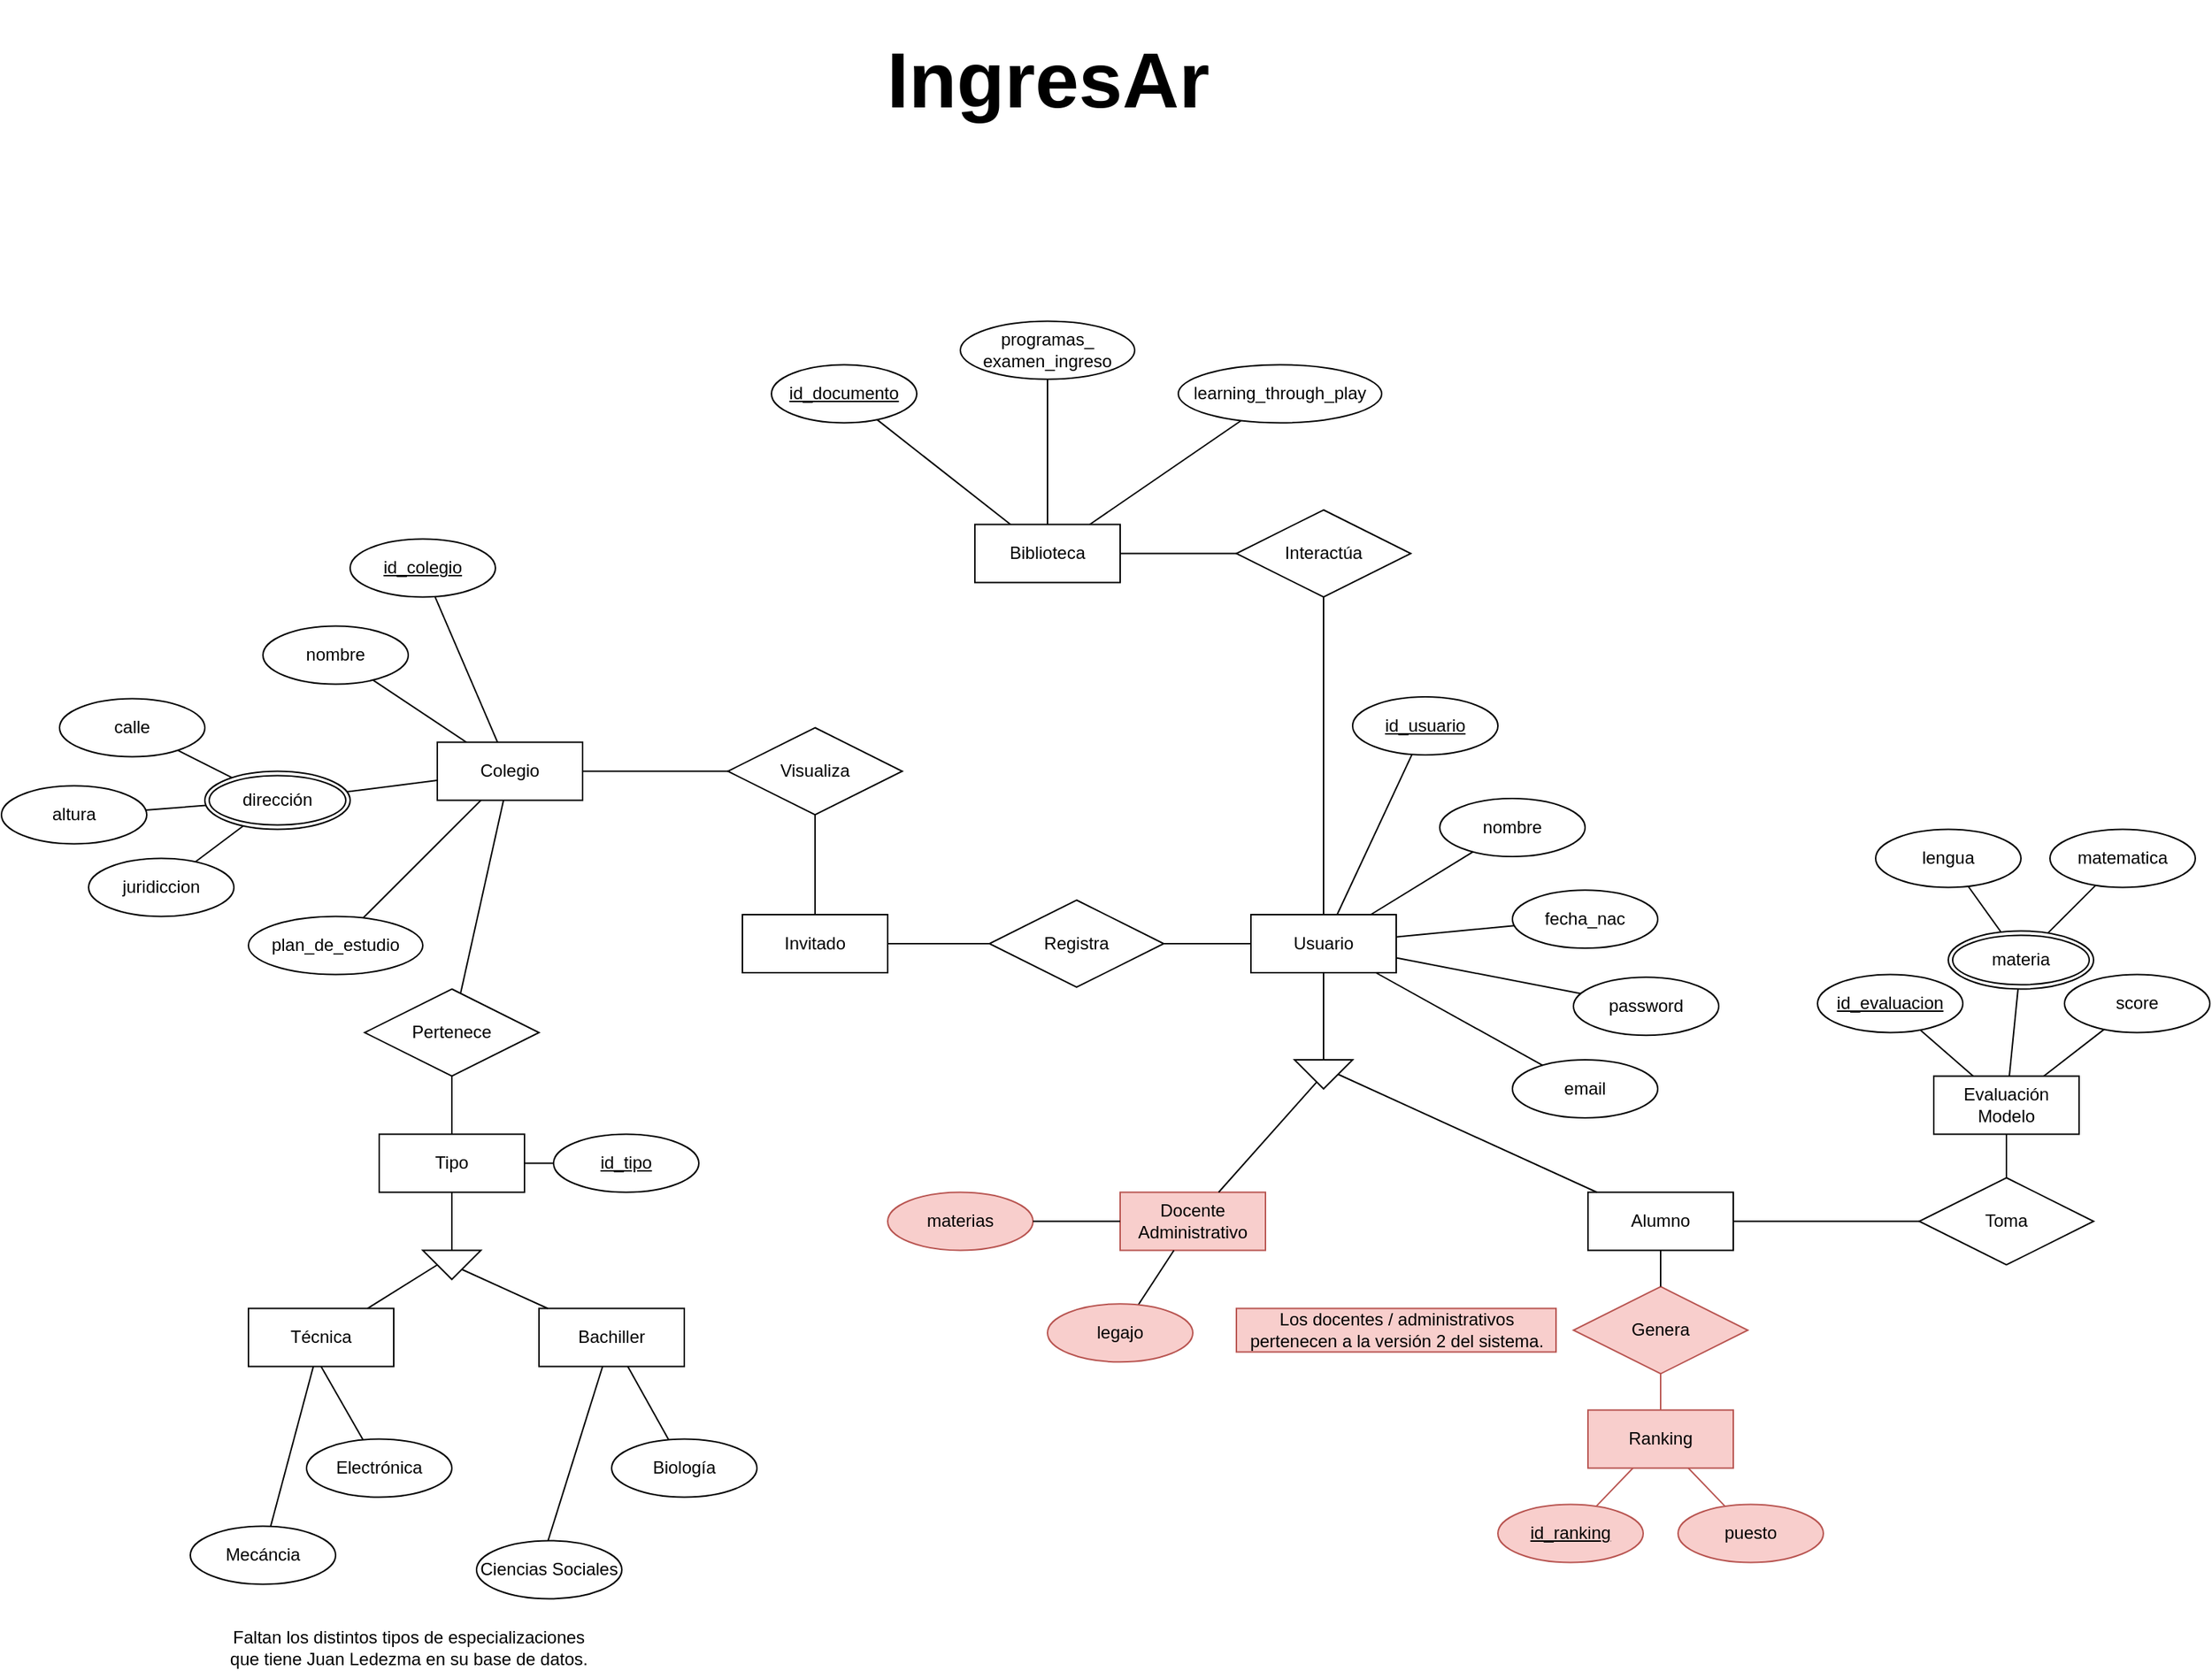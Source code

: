 <mxfile version="13.2.4" type="device" pages="3"><diagram id="C5RBs43oDa-KdzZeNtuy" name="MER"><mxGraphModel dx="3480" dy="2849" grid="1" gridSize="10" guides="1" tooltips="1" connect="1" arrows="1" fold="1" page="1" pageScale="1" pageWidth="827" pageHeight="1169" math="0" shadow="0"><root><mxCell id="WIyWlLk6GJQsqaUBKTNV-0"/><mxCell id="WIyWlLk6GJQsqaUBKTNV-1" parent="WIyWlLk6GJQsqaUBKTNV-0"/><mxCell id="CtugPG0uTECS5G1yRGEh-0" value="&lt;font style=&quot;font-size: 54px&quot;&gt;IngresAr&lt;/font&gt;" style="text;strokeColor=none;fillColor=none;html=1;fontSize=24;fontStyle=1;verticalAlign=middle;align=center;" vertex="1" parent="WIyWlLk6GJQsqaUBKTNV-1"><mxGeometry x="225" y="-360" width="330" height="110" as="geometry"/></mxCell><mxCell id="CtugPG0uTECS5G1yRGEh-1" value="Colegio" style="whiteSpace=wrap;html=1;align=center;" vertex="1" parent="WIyWlLk6GJQsqaUBKTNV-1"><mxGeometry x="-30" y="151.25" width="100" height="40" as="geometry"/></mxCell><mxCell id="CtugPG0uTECS5G1yRGEh-2" value="Usuario" style="whiteSpace=wrap;html=1;align=center;" vertex="1" parent="WIyWlLk6GJQsqaUBKTNV-1"><mxGeometry x="530" y="270" width="100" height="40" as="geometry"/></mxCell><mxCell id="CtugPG0uTECS5G1yRGEh-5" value="nombre" style="ellipse;whiteSpace=wrap;html=1;align=center;" vertex="1" parent="WIyWlLk6GJQsqaUBKTNV-1"><mxGeometry x="660" y="190" width="100" height="40" as="geometry"/></mxCell><mxCell id="CtugPG0uTECS5G1yRGEh-9" value="Docente Administrativo" style="whiteSpace=wrap;html=1;align=center;fillColor=#f8cecc;strokeColor=#b85450;" vertex="1" parent="WIyWlLk6GJQsqaUBKTNV-1"><mxGeometry x="440" y="461.25" width="100" height="40" as="geometry"/></mxCell><mxCell id="CtugPG0uTECS5G1yRGEh-10" value="" style="triangle;whiteSpace=wrap;html=1;rotation=90;" vertex="1" parent="WIyWlLk6GJQsqaUBKTNV-1"><mxGeometry x="570" y="360" width="20" height="40" as="geometry"/></mxCell><mxCell id="CtugPG0uTECS5G1yRGEh-11" value="id_usuario" style="ellipse;whiteSpace=wrap;html=1;align=center;fontStyle=4;" vertex="1" parent="WIyWlLk6GJQsqaUBKTNV-1"><mxGeometry x="600" y="120" width="100" height="40" as="geometry"/></mxCell><mxCell id="CtugPG0uTECS5G1yRGEh-12" value="id_documento" style="ellipse;whiteSpace=wrap;html=1;align=center;fontStyle=4;" vertex="1" parent="WIyWlLk6GJQsqaUBKTNV-1"><mxGeometry x="200" y="-108.75" width="100" height="40" as="geometry"/></mxCell><mxCell id="CtugPG0uTECS5G1yRGEh-15" value="Biología" style="ellipse;whiteSpace=wrap;html=1;align=center;" vertex="1" parent="WIyWlLk6GJQsqaUBKTNV-1"><mxGeometry x="90" y="631.25" width="100" height="40" as="geometry"/></mxCell><mxCell id="CtugPG0uTECS5G1yRGEh-16" value="Electrónica" style="ellipse;whiteSpace=wrap;html=1;align=center;" vertex="1" parent="WIyWlLk6GJQsqaUBKTNV-1"><mxGeometry x="-120" y="631.25" width="100" height="40" as="geometry"/></mxCell><mxCell id="CtugPG0uTECS5G1yRGEh-17" value="Técnica" style="whiteSpace=wrap;html=1;align=center;" vertex="1" parent="WIyWlLk6GJQsqaUBKTNV-1"><mxGeometry x="-160" y="541.25" width="100" height="40" as="geometry"/></mxCell><mxCell id="CtugPG0uTECS5G1yRGEh-18" value="Tipo" style="whiteSpace=wrap;html=1;align=center;" vertex="1" parent="WIyWlLk6GJQsqaUBKTNV-1"><mxGeometry x="-70" y="421.25" width="100" height="40" as="geometry"/></mxCell><mxCell id="CtugPG0uTECS5G1yRGEh-19" value="Bachiller" style="whiteSpace=wrap;html=1;align=center;" vertex="1" parent="WIyWlLk6GJQsqaUBKTNV-1"><mxGeometry x="40" y="541.25" width="100" height="40" as="geometry"/></mxCell><mxCell id="CtugPG0uTECS5G1yRGEh-20" value="" style="triangle;whiteSpace=wrap;html=1;rotation=90;" vertex="1" parent="WIyWlLk6GJQsqaUBKTNV-1"><mxGeometry x="-30" y="491.25" width="20" height="40" as="geometry"/></mxCell><mxCell id="CtugPG0uTECS5G1yRGEh-21" value="" style="endArrow=none;html=1;rounded=0;entryX=0.5;entryY=1;entryDx=0;entryDy=0;" edge="1" parent="WIyWlLk6GJQsqaUBKTNV-1" source="CtugPG0uTECS5G1yRGEh-17" target="CtugPG0uTECS5G1yRGEh-20"><mxGeometry relative="1" as="geometry"><mxPoint x="-40" y="511.25" as="sourcePoint"/><mxPoint x="-23" y="514.25" as="targetPoint"/></mxGeometry></mxCell><mxCell id="CtugPG0uTECS5G1yRGEh-22" value="" style="endArrow=none;html=1;rounded=0;" edge="1" parent="WIyWlLk6GJQsqaUBKTNV-1" source="CtugPG0uTECS5G1yRGEh-19" target="CtugPG0uTECS5G1yRGEh-20"><mxGeometry relative="1" as="geometry"><mxPoint x="-62.979" y="551.25" as="sourcePoint"/><mxPoint x="-13" y="524.25" as="targetPoint"/></mxGeometry></mxCell><mxCell id="CtugPG0uTECS5G1yRGEh-23" value="" style="endArrow=none;html=1;rounded=0;" edge="1" parent="WIyWlLk6GJQsqaUBKTNV-1" source="CtugPG0uTECS5G1yRGEh-18" target="CtugPG0uTECS5G1yRGEh-20"><mxGeometry relative="1" as="geometry"><mxPoint x="-40" y="511.25" as="sourcePoint"/><mxPoint x="120" y="511.25" as="targetPoint"/></mxGeometry></mxCell><mxCell id="CtugPG0uTECS5G1yRGEh-25" value="" style="endArrow=none;html=1;rounded=0;" edge="1" parent="WIyWlLk6GJQsqaUBKTNV-1" source="CtugPG0uTECS5G1yRGEh-2" target="CtugPG0uTECS5G1yRGEh-10"><mxGeometry relative="1" as="geometry"><mxPoint x="270" y="380" as="sourcePoint"/><mxPoint x="430" y="380" as="targetPoint"/></mxGeometry></mxCell><mxCell id="CtugPG0uTECS5G1yRGEh-27" value="" style="endArrow=none;html=1;rounded=0;" edge="1" parent="WIyWlLk6GJQsqaUBKTNV-1" source="CtugPG0uTECS5G1yRGEh-9" target="CtugPG0uTECS5G1yRGEh-10"><mxGeometry relative="1" as="geometry"><mxPoint x="550.167" y="410" as="sourcePoint"/><mxPoint x="590" y="380" as="targetPoint"/></mxGeometry></mxCell><mxCell id="CtugPG0uTECS5G1yRGEh-29" value="Mecáncia" style="ellipse;whiteSpace=wrap;html=1;align=center;" vertex="1" parent="WIyWlLk6GJQsqaUBKTNV-1"><mxGeometry x="-200" y="691.25" width="100" height="40" as="geometry"/></mxCell><mxCell id="CtugPG0uTECS5G1yRGEh-32" value="Ciencias Sociales" style="ellipse;whiteSpace=wrap;html=1;align=center;" vertex="1" parent="WIyWlLk6GJQsqaUBKTNV-1"><mxGeometry x="-3" y="701.25" width="100" height="40" as="geometry"/></mxCell><mxCell id="CtugPG0uTECS5G1yRGEh-33" value="" style="endArrow=none;html=1;rounded=0;entryX=0.5;entryY=1;entryDx=0;entryDy=0;" edge="1" parent="WIyWlLk6GJQsqaUBKTNV-1" source="CtugPG0uTECS5G1yRGEh-16" target="CtugPG0uTECS5G1yRGEh-17"><mxGeometry relative="1" as="geometry"><mxPoint x="50" y="511.25" as="sourcePoint"/><mxPoint x="210" y="511.25" as="targetPoint"/></mxGeometry></mxCell><mxCell id="CtugPG0uTECS5G1yRGEh-34" value="" style="endArrow=none;html=1;rounded=0;" edge="1" parent="WIyWlLk6GJQsqaUBKTNV-1" source="CtugPG0uTECS5G1yRGEh-29" target="CtugPG0uTECS5G1yRGEh-17"><mxGeometry relative="1" as="geometry"><mxPoint x="-71.231" y="641.761" as="sourcePoint"/><mxPoint x="-100" y="591.25" as="targetPoint"/></mxGeometry></mxCell><mxCell id="CtugPG0uTECS5G1yRGEh-35" value="" style="endArrow=none;html=1;rounded=0;" edge="1" parent="WIyWlLk6GJQsqaUBKTNV-1" source="CtugPG0uTECS5G1yRGEh-15" target="CtugPG0uTECS5G1yRGEh-19"><mxGeometry relative="1" as="geometry"><mxPoint x="-71.231" y="641.761" as="sourcePoint"/><mxPoint x="-100" y="591.25" as="targetPoint"/></mxGeometry></mxCell><mxCell id="CtugPG0uTECS5G1yRGEh-36" value="" style="endArrow=none;html=1;rounded=0;" edge="1" parent="WIyWlLk6GJQsqaUBKTNV-1" target="CtugPG0uTECS5G1yRGEh-19"><mxGeometry relative="1" as="geometry"><mxPoint x="46.171" y="701.403" as="sourcePoint"/><mxPoint x="104.444" y="591.25" as="targetPoint"/></mxGeometry></mxCell><mxCell id="CtugPG0uTECS5G1yRGEh-38" value="juridiccion" style="ellipse;whiteSpace=wrap;html=1;align=center;" vertex="1" parent="WIyWlLk6GJQsqaUBKTNV-1"><mxGeometry x="-270" y="231.25" width="100" height="40" as="geometry"/></mxCell><mxCell id="CtugPG0uTECS5G1yRGEh-39" value="dirección" style="ellipse;shape=doubleEllipse;margin=3;whiteSpace=wrap;html=1;align=center;" vertex="1" parent="WIyWlLk6GJQsqaUBKTNV-1"><mxGeometry x="-190" y="171.25" width="100" height="40" as="geometry"/></mxCell><mxCell id="CtugPG0uTECS5G1yRGEh-40" value="calle" style="ellipse;whiteSpace=wrap;html=1;align=center;" vertex="1" parent="WIyWlLk6GJQsqaUBKTNV-1"><mxGeometry x="-290" y="121.25" width="100" height="40" as="geometry"/></mxCell><mxCell id="CtugPG0uTECS5G1yRGEh-41" value="altura" style="ellipse;whiteSpace=wrap;html=1;align=center;" vertex="1" parent="WIyWlLk6GJQsqaUBKTNV-1"><mxGeometry x="-330" y="181.25" width="100" height="40" as="geometry"/></mxCell><mxCell id="CtugPG0uTECS5G1yRGEh-42" value="id_tipo" style="ellipse;whiteSpace=wrap;html=1;align=center;fontStyle=4;" vertex="1" parent="WIyWlLk6GJQsqaUBKTNV-1"><mxGeometry x="50" y="421.25" width="100" height="40" as="geometry"/></mxCell><mxCell id="CtugPG0uTECS5G1yRGEh-43" value="" style="endArrow=none;html=1;rounded=0;" edge="1" parent="WIyWlLk6GJQsqaUBKTNV-1" source="CtugPG0uTECS5G1yRGEh-18" target="CtugPG0uTECS5G1yRGEh-42"><mxGeometry relative="1" as="geometry"><mxPoint x="10" y="391.25" as="sourcePoint"/><mxPoint x="170" y="391.25" as="targetPoint"/></mxGeometry></mxCell><mxCell id="CtugPG0uTECS5G1yRGEh-44" value="" style="endArrow=none;html=1;rounded=0;" edge="1" parent="WIyWlLk6GJQsqaUBKTNV-1" source="CtugPG0uTECS5G1yRGEh-11" target="CtugPG0uTECS5G1yRGEh-2"><mxGeometry relative="1" as="geometry"><mxPoint x="310" y="520" as="sourcePoint"/><mxPoint x="470" y="520" as="targetPoint"/></mxGeometry></mxCell><mxCell id="CtugPG0uTECS5G1yRGEh-46" value="materias" style="ellipse;whiteSpace=wrap;html=1;align=center;fillColor=#f8cecc;strokeColor=#b85450;" vertex="1" parent="WIyWlLk6GJQsqaUBKTNV-1"><mxGeometry x="280" y="461.25" width="100" height="40" as="geometry"/></mxCell><mxCell id="CtugPG0uTECS5G1yRGEh-47" value="email" style="ellipse;whiteSpace=wrap;html=1;align=center;" vertex="1" parent="WIyWlLk6GJQsqaUBKTNV-1"><mxGeometry x="710" y="370" width="100" height="40" as="geometry"/></mxCell><mxCell id="CtugPG0uTECS5G1yRGEh-52" value="" style="endArrow=none;html=1;rounded=0;" edge="1" parent="WIyWlLk6GJQsqaUBKTNV-1" source="CtugPG0uTECS5G1yRGEh-9" target="CtugPG0uTECS5G1yRGEh-46"><mxGeometry relative="1" as="geometry"><mxPoint x="411" y="451.25" as="sourcePoint"/><mxPoint x="518.859" y="531.753" as="targetPoint"/></mxGeometry></mxCell><mxCell id="CtugPG0uTECS5G1yRGEh-55" value="" style="endArrow=none;html=1;rounded=0;" edge="1" parent="WIyWlLk6GJQsqaUBKTNV-1" source="CtugPG0uTECS5G1yRGEh-3" target="CtugPG0uTECS5G1yRGEh-18"><mxGeometry relative="1" as="geometry"><mxPoint x="120" y="391.25" as="sourcePoint"/><mxPoint x="280" y="391.25" as="targetPoint"/></mxGeometry></mxCell><mxCell id="CtugPG0uTECS5G1yRGEh-3" value="Pertenece" style="shape=rhombus;perimeter=rhombusPerimeter;whiteSpace=wrap;html=1;align=center;" vertex="1" parent="WIyWlLk6GJQsqaUBKTNV-1"><mxGeometry x="-80" y="321.25" width="120" height="60" as="geometry"/></mxCell><mxCell id="CtugPG0uTECS5G1yRGEh-56" value="" style="endArrow=none;html=1;rounded=0;" edge="1" parent="WIyWlLk6GJQsqaUBKTNV-1" source="CtugPG0uTECS5G1yRGEh-1" target="CtugPG0uTECS5G1yRGEh-3"><mxGeometry relative="1" as="geometry"><mxPoint x="20" y="191.25" as="sourcePoint"/><mxPoint x="20" y="321.25" as="targetPoint"/></mxGeometry></mxCell><mxCell id="CtugPG0uTECS5G1yRGEh-57" value="" style="endArrow=none;html=1;rounded=0;" edge="1" parent="WIyWlLk6GJQsqaUBKTNV-1" source="CtugPG0uTECS5G1yRGEh-38" target="CtugPG0uTECS5G1yRGEh-39"><mxGeometry relative="1" as="geometry"><mxPoint x="-150" y="251.25" as="sourcePoint"/><mxPoint x="10" y="251.25" as="targetPoint"/></mxGeometry></mxCell><mxCell id="CtugPG0uTECS5G1yRGEh-58" value="" style="endArrow=none;html=1;rounded=0;" edge="1" parent="WIyWlLk6GJQsqaUBKTNV-1" source="CtugPG0uTECS5G1yRGEh-41" target="CtugPG0uTECS5G1yRGEh-39"><mxGeometry relative="1" as="geometry"><mxPoint x="-186.379" y="243.622" as="sourcePoint"/><mxPoint x="-153.529" y="218.897" as="targetPoint"/></mxGeometry></mxCell><mxCell id="CtugPG0uTECS5G1yRGEh-59" value="" style="endArrow=none;html=1;rounded=0;" edge="1" parent="WIyWlLk6GJQsqaUBKTNV-1" source="CtugPG0uTECS5G1yRGEh-40" target="CtugPG0uTECS5G1yRGEh-39"><mxGeometry relative="1" as="geometry"><mxPoint x="-220.644" y="208.051" as="sourcePoint"/><mxPoint x="-179.221" y="204.766" as="targetPoint"/></mxGeometry></mxCell><mxCell id="CtugPG0uTECS5G1yRGEh-60" value="" style="endArrow=none;html=1;rounded=0;" edge="1" parent="WIyWlLk6GJQsqaUBKTNV-1" source="CtugPG0uTECS5G1yRGEh-39" target="CtugPG0uTECS5G1yRGEh-1"><mxGeometry relative="1" as="geometry"><mxPoint x="-150" y="251.25" as="sourcePoint"/><mxPoint x="10" y="251.25" as="targetPoint"/></mxGeometry></mxCell><mxCell id="CtugPG0uTECS5G1yRGEh-62" value="" style="endArrow=none;html=1;rounded=0;" edge="1" parent="WIyWlLk6GJQsqaUBKTNV-1" source="CtugPG0uTECS5G1yRGEh-12" target="CtugPG0uTECS5G1yRGEh-74"><mxGeometry relative="1" as="geometry"><mxPoint x="135.725" y="228.4" as="sourcePoint"/><mxPoint x="170" y="251.25" as="targetPoint"/></mxGeometry></mxCell><mxCell id="CtugPG0uTECS5G1yRGEh-65" value="" style="endArrow=none;html=1;rounded=0;" edge="1" parent="WIyWlLk6GJQsqaUBKTNV-1" source="CtugPG0uTECS5G1yRGEh-2" target="CtugPG0uTECS5G1yRGEh-5"><mxGeometry relative="1" as="geometry"><mxPoint x="270" y="360" as="sourcePoint"/><mxPoint x="430" y="360" as="targetPoint"/></mxGeometry></mxCell><mxCell id="CtugPG0uTECS5G1yRGEh-68" value="" style="endArrow=none;html=1;rounded=0;" edge="1" parent="WIyWlLk6GJQsqaUBKTNV-1" source="CtugPG0uTECS5G1yRGEh-2" target="CtugPG0uTECS5G1yRGEh-47"><mxGeometry relative="1" as="geometry"><mxPoint x="570" y="400" as="sourcePoint"/><mxPoint x="730" y="400" as="targetPoint"/></mxGeometry></mxCell><mxCell id="CtugPG0uTECS5G1yRGEh-74" value="Biblioteca" style="whiteSpace=wrap;html=1;align=center;" vertex="1" parent="WIyWlLk6GJQsqaUBKTNV-1"><mxGeometry x="340" y="1.25" width="100" height="40" as="geometry"/></mxCell><mxCell id="CtugPG0uTECS5G1yRGEh-76" value="" style="endArrow=none;html=1;rounded=0;" edge="1" parent="WIyWlLk6GJQsqaUBKTNV-1" source="CtugPG0uTECS5G1yRGEh-79" target="CtugPG0uTECS5G1yRGEh-74"><mxGeometry relative="1" as="geometry"><mxPoint x="221.053" y="251.25" as="sourcePoint"/><mxPoint x="378.947" y="101.25" as="targetPoint"/></mxGeometry></mxCell><mxCell id="CtugPG0uTECS5G1yRGEh-79" value="Interactúa" style="shape=rhombus;perimeter=rhombusPerimeter;whiteSpace=wrap;html=1;align=center;" vertex="1" parent="WIyWlLk6GJQsqaUBKTNV-1"><mxGeometry x="520" y="-8.75" width="120" height="60" as="geometry"/></mxCell><mxCell id="CtugPG0uTECS5G1yRGEh-80" value="" style="endArrow=none;html=1;rounded=0;" edge="1" parent="WIyWlLk6GJQsqaUBKTNV-1" source="CtugPG0uTECS5G1yRGEh-2" target="CtugPG0uTECS5G1yRGEh-79"><mxGeometry relative="1" as="geometry"><mxPoint x="560" y="270.0" as="sourcePoint"/><mxPoint x="410" y="120.0" as="targetPoint"/></mxGeometry></mxCell><mxCell id="CtugPG0uTECS5G1yRGEh-82" value="id_colegio" style="ellipse;whiteSpace=wrap;html=1;align=center;fontStyle=4;" vertex="1" parent="WIyWlLk6GJQsqaUBKTNV-1"><mxGeometry x="-90" y="11.25" width="100" height="40" as="geometry"/></mxCell><mxCell id="CtugPG0uTECS5G1yRGEh-83" value="" style="endArrow=none;html=1;rounded=0;" edge="1" parent="WIyWlLk6GJQsqaUBKTNV-1" source="CtugPG0uTECS5G1yRGEh-82" target="CtugPG0uTECS5G1yRGEh-1"><mxGeometry relative="1" as="geometry"><mxPoint x="145.73" y="-159.766" as="sourcePoint"/><mxPoint x="213.333" y="-78.75" as="targetPoint"/></mxGeometry></mxCell><mxCell id="CtugPG0uTECS5G1yRGEh-85" value="learning_through_play" style="ellipse;whiteSpace=wrap;html=1;align=center;" vertex="1" parent="WIyWlLk6GJQsqaUBKTNV-1"><mxGeometry x="480" y="-108.75" width="140" height="40" as="geometry"/></mxCell><mxCell id="CtugPG0uTECS5G1yRGEh-87" value="" style="endArrow=none;html=1;rounded=0;" edge="1" parent="WIyWlLk6GJQsqaUBKTNV-1" source="CtugPG0uTECS5G1yRGEh-85" target="CtugPG0uTECS5G1yRGEh-74"><mxGeometry relative="1" as="geometry"><mxPoint x="440" y="-68.75" as="sourcePoint"/><mxPoint x="408" y="11.25" as="targetPoint"/></mxGeometry></mxCell><mxCell id="CtugPG0uTECS5G1yRGEh-89" value="" style="endArrow=none;html=1;rounded=0;" edge="1" parent="WIyWlLk6GJQsqaUBKTNV-1" source="CtugPG0uTECS5G1yRGEh-90" target="CtugPG0uTECS5G1yRGEh-9"><mxGeometry relative="1" as="geometry"><mxPoint x="610" y="481.25" as="sourcePoint"/><mxPoint x="470" y="501.25" as="targetPoint"/></mxGeometry></mxCell><mxCell id="CtugPG0uTECS5G1yRGEh-90" value="legajo" style="ellipse;whiteSpace=wrap;html=1;align=center;fillColor=#f8cecc;strokeColor=#b85450;" vertex="1" parent="WIyWlLk6GJQsqaUBKTNV-1"><mxGeometry x="390" y="538.13" width="100" height="40" as="geometry"/></mxCell><mxCell id="CtugPG0uTECS5G1yRGEh-96" value="Los docentes / administrativos&lt;br&gt;pertenecen a la versión 2 del sistema." style="text;html=1;align=center;verticalAlign=middle;resizable=0;points=[];autosize=1;fillColor=#f8cecc;strokeColor=#b85450;" vertex="1" parent="WIyWlLk6GJQsqaUBKTNV-1"><mxGeometry x="520" y="541.25" width="220" height="30" as="geometry"/></mxCell><mxCell id="CtugPG0uTECS5G1yRGEh-100" value="nombre" style="ellipse;whiteSpace=wrap;html=1;align=center;" vertex="1" parent="WIyWlLk6GJQsqaUBKTNV-1"><mxGeometry x="-150" y="71.25" width="100" height="40" as="geometry"/></mxCell><mxCell id="CtugPG0uTECS5G1yRGEh-102" value="fecha_nac" style="ellipse;whiteSpace=wrap;html=1;align=center;" vertex="1" parent="WIyWlLk6GJQsqaUBKTNV-1"><mxGeometry x="710" y="253.13" width="100" height="40" as="geometry"/></mxCell><mxCell id="CtugPG0uTECS5G1yRGEh-103" value="" style="endArrow=none;html=1;rounded=0;" edge="1" parent="WIyWlLk6GJQsqaUBKTNV-1" source="CtugPG0uTECS5G1yRGEh-102" target="CtugPG0uTECS5G1yRGEh-2"><mxGeometry relative="1" as="geometry"><mxPoint x="310" y="220" as="sourcePoint"/><mxPoint x="470" y="220" as="targetPoint"/></mxGeometry></mxCell><mxCell id="CtugPG0uTECS5G1yRGEh-112" value="" style="endArrow=none;html=1;rounded=0;" edge="1" parent="WIyWlLk6GJQsqaUBKTNV-1" source="CtugPG0uTECS5G1yRGEh-100" target="CtugPG0uTECS5G1yRGEh-1"><mxGeometry relative="1" as="geometry"><mxPoint x="160" y="261.25" as="sourcePoint"/><mxPoint x="320" y="261.25" as="targetPoint"/></mxGeometry></mxCell><mxCell id="CtugPG0uTECS5G1yRGEh-113" value="Faltan los distintos tipos de especializaciones&lt;br&gt;que tiene Juan Ledezma en su base de datos." style="text;html=1;align=center;verticalAlign=middle;resizable=0;points=[];autosize=1;" vertex="1" parent="WIyWlLk6GJQsqaUBKTNV-1"><mxGeometry x="-180" y="760" width="260" height="30" as="geometry"/></mxCell><mxCell id="CtugPG0uTECS5G1yRGEh-116" value="programas_&lt;br&gt;examen_ingreso" style="ellipse;whiteSpace=wrap;html=1;align=center;" vertex="1" parent="WIyWlLk6GJQsqaUBKTNV-1"><mxGeometry x="330" y="-138.75" width="120" height="40" as="geometry"/></mxCell><mxCell id="CtugPG0uTECS5G1yRGEh-117" value="" style="endArrow=none;html=1;rounded=0;" edge="1" parent="WIyWlLk6GJQsqaUBKTNV-1" source="CtugPG0uTECS5G1yRGEh-116" target="CtugPG0uTECS5G1yRGEh-74"><mxGeometry relative="1" as="geometry"><mxPoint x="320" y="61.25" as="sourcePoint"/><mxPoint x="480" y="61.25" as="targetPoint"/></mxGeometry></mxCell><mxCell id="CtugPG0uTECS5G1yRGEh-118" value="plan_de_estudio" style="ellipse;whiteSpace=wrap;html=1;align=center;" vertex="1" parent="WIyWlLk6GJQsqaUBKTNV-1"><mxGeometry x="-160" y="271.25" width="120" height="40" as="geometry"/></mxCell><mxCell id="CtugPG0uTECS5G1yRGEh-119" value="" style="endArrow=none;html=1;rounded=0;" edge="1" parent="WIyWlLk6GJQsqaUBKTNV-1" source="CtugPG0uTECS5G1yRGEh-118" target="CtugPG0uTECS5G1yRGEh-1"><mxGeometry relative="1" as="geometry"><mxPoint x="-100" y="641.25" as="sourcePoint"/><mxPoint x="-100" y="411.25" as="targetPoint"/></mxGeometry></mxCell><mxCell id="CtugPG0uTECS5G1yRGEh-131" value="Alumno" style="whiteSpace=wrap;html=1;align=center;" vertex="1" parent="WIyWlLk6GJQsqaUBKTNV-1"><mxGeometry x="762" y="461.25" width="100" height="40" as="geometry"/></mxCell><mxCell id="CtugPG0uTECS5G1yRGEh-132" value="score" style="ellipse;whiteSpace=wrap;html=1;align=center;" vertex="1" parent="WIyWlLk6GJQsqaUBKTNV-1"><mxGeometry x="1090" y="311.25" width="100" height="40" as="geometry"/></mxCell><mxCell id="CtugPG0uTECS5G1yRGEh-133" value="" style="endArrow=none;html=1;rounded=0;" edge="1" source="CtugPG0uTECS5G1yRGEh-136" target="CtugPG0uTECS5G1yRGEh-135" parent="WIyWlLk6GJQsqaUBKTNV-1"><mxGeometry relative="1" as="geometry"><mxPoint x="1248.4" y="511.25" as="sourcePoint"/><mxPoint x="1245.04" y="553.25" as="targetPoint"/></mxGeometry></mxCell><mxCell id="CtugPG0uTECS5G1yRGEh-134" value="" style="endArrow=none;html=1;rounded=0;" edge="1" source="CtugPG0uTECS5G1yRGEh-132" target="CtugPG0uTECS5G1yRGEh-135" parent="WIyWlLk6GJQsqaUBKTNV-1"><mxGeometry relative="1" as="geometry"><mxPoint x="747.851" y="505.45" as="sourcePoint"/><mxPoint x="810" y="497.5" as="targetPoint"/></mxGeometry></mxCell><mxCell id="CtugPG0uTECS5G1yRGEh-135" value="Evaluación Modelo" style="whiteSpace=wrap;html=1;align=center;" vertex="1" parent="WIyWlLk6GJQsqaUBKTNV-1"><mxGeometry x="1000" y="381.25" width="100" height="40" as="geometry"/></mxCell><mxCell id="CtugPG0uTECS5G1yRGEh-136" value="Toma" style="shape=rhombus;perimeter=rhombusPerimeter;whiteSpace=wrap;html=1;align=center;" vertex="1" parent="WIyWlLk6GJQsqaUBKTNV-1"><mxGeometry x="990" y="451.25" width="120" height="60" as="geometry"/></mxCell><mxCell id="CtugPG0uTECS5G1yRGEh-137" value="" style="endArrow=none;html=1;rounded=0;" edge="1" source="CtugPG0uTECS5G1yRGEh-131" target="CtugPG0uTECS5G1yRGEh-136" parent="WIyWlLk6GJQsqaUBKTNV-1"><mxGeometry relative="1" as="geometry"><mxPoint x="1307.368" y="373.13" as="sourcePoint"/><mxPoint x="1212.632" y="223.13" as="targetPoint"/></mxGeometry></mxCell><mxCell id="CtugPG0uTECS5G1yRGEh-138" value="id_evaluacion" style="ellipse;whiteSpace=wrap;html=1;align=center;fontStyle=4;" vertex="1" parent="WIyWlLk6GJQsqaUBKTNV-1"><mxGeometry x="920" y="311.25" width="100" height="40" as="geometry"/></mxCell><mxCell id="CtugPG0uTECS5G1yRGEh-139" value="" style="endArrow=none;html=1;rounded=0;" edge="1" source="CtugPG0uTECS5G1yRGEh-138" target="CtugPG0uTECS5G1yRGEh-135" parent="WIyWlLk6GJQsqaUBKTNV-1"><mxGeometry relative="1" as="geometry"><mxPoint x="1116.585" y="368.921" as="sourcePoint"/><mxPoint x="1086.667" y="391.25" as="targetPoint"/></mxGeometry></mxCell><mxCell id="CtugPG0uTECS5G1yRGEh-140" value="" style="endArrow=none;html=1;rounded=0;" edge="1" target="CtugPG0uTECS5G1yRGEh-135" parent="WIyWlLk6GJQsqaUBKTNV-1"><mxGeometry relative="1" as="geometry"><mxPoint x="1058.002" y="321.234" as="sourcePoint"/><mxPoint x="1290" y="461.25" as="targetPoint"/></mxGeometry></mxCell><mxCell id="CtugPG0uTECS5G1yRGEh-141" value="materia" style="ellipse;shape=doubleEllipse;margin=3;whiteSpace=wrap;html=1;align=center;" vertex="1" parent="WIyWlLk6GJQsqaUBKTNV-1"><mxGeometry x="1010" y="281.25" width="100" height="40" as="geometry"/></mxCell><mxCell id="CtugPG0uTECS5G1yRGEh-142" value="lengua" style="ellipse;whiteSpace=wrap;html=1;align=center;" vertex="1" parent="WIyWlLk6GJQsqaUBKTNV-1"><mxGeometry x="960" y="211.25" width="100" height="40" as="geometry"/></mxCell><mxCell id="CtugPG0uTECS5G1yRGEh-143" value="matematica" style="ellipse;whiteSpace=wrap;html=1;align=center;" vertex="1" parent="WIyWlLk6GJQsqaUBKTNV-1"><mxGeometry x="1080" y="211.25" width="100" height="40" as="geometry"/></mxCell><mxCell id="CtugPG0uTECS5G1yRGEh-144" value="" style="endArrow=none;html=1;rounded=0;" edge="1" source="CtugPG0uTECS5G1yRGEh-142" target="CtugPG0uTECS5G1yRGEh-141" parent="WIyWlLk6GJQsqaUBKTNV-1"><mxGeometry relative="1" as="geometry"><mxPoint x="1100" y="231.25" as="sourcePoint"/><mxPoint x="1260" y="231.25" as="targetPoint"/></mxGeometry></mxCell><mxCell id="CtugPG0uTECS5G1yRGEh-145" value="" style="endArrow=none;html=1;rounded=0;" edge="1" source="CtugPG0uTECS5G1yRGEh-143" target="CtugPG0uTECS5G1yRGEh-141" parent="WIyWlLk6GJQsqaUBKTNV-1"><mxGeometry relative="1" as="geometry"><mxPoint x="1044.02" y="260.844" as="sourcePoint"/><mxPoint x="1059.886" y="291.663" as="targetPoint"/></mxGeometry></mxCell><mxCell id="CtugPG0uTECS5G1yRGEh-146" value="Ranking" style="whiteSpace=wrap;html=1;align=center;fillColor=#f8cecc;strokeColor=#b85450;" vertex="1" parent="WIyWlLk6GJQsqaUBKTNV-1"><mxGeometry x="762" y="611.25" width="100" height="40" as="geometry"/></mxCell><mxCell id="CtugPG0uTECS5G1yRGEh-147" value="" style="endArrow=none;html=1;rounded=0;fillColor=#f8cecc;strokeColor=#b85450;" edge="1" source="CtugPG0uTECS5G1yRGEh-148" target="CtugPG0uTECS5G1yRGEh-146" parent="WIyWlLk6GJQsqaUBKTNV-1"><mxGeometry relative="1" as="geometry"><mxPoint x="672" y="541.25" as="sourcePoint"/><mxPoint x="832" y="541.25" as="targetPoint"/></mxGeometry></mxCell><mxCell id="CtugPG0uTECS5G1yRGEh-148" value="Genera" style="shape=rhombus;perimeter=rhombusPerimeter;whiteSpace=wrap;html=1;align=center;fillColor=#f8cecc;strokeColor=#b85450;" vertex="1" parent="WIyWlLk6GJQsqaUBKTNV-1"><mxGeometry x="752" y="526.25" width="120" height="60" as="geometry"/></mxCell><mxCell id="CtugPG0uTECS5G1yRGEh-149" value="" style="endArrow=none;html=1;rounded=0;" edge="1" source="CtugPG0uTECS5G1yRGEh-131" target="CtugPG0uTECS5G1yRGEh-148" parent="WIyWlLk6GJQsqaUBKTNV-1"><mxGeometry relative="1" as="geometry"><mxPoint x="812" y="501.25" as="sourcePoint"/><mxPoint x="812" y="591.25" as="targetPoint"/></mxGeometry></mxCell><mxCell id="CtugPG0uTECS5G1yRGEh-150" value="puesto" style="ellipse;whiteSpace=wrap;html=1;align=center;fillColor=#f8cecc;strokeColor=#b85450;" vertex="1" parent="WIyWlLk6GJQsqaUBKTNV-1"><mxGeometry x="824" y="676.25" width="100" height="40" as="geometry"/></mxCell><mxCell id="CtugPG0uTECS5G1yRGEh-151" value="id_ranking" style="ellipse;whiteSpace=wrap;html=1;align=center;fontStyle=4;fillColor=#f8cecc;strokeColor=#b85450;" vertex="1" parent="WIyWlLk6GJQsqaUBKTNV-1"><mxGeometry x="700" y="676.25" width="100" height="40" as="geometry"/></mxCell><mxCell id="CtugPG0uTECS5G1yRGEh-152" value="" style="endArrow=none;html=1;rounded=0;fillColor=#f8cecc;strokeColor=#b85450;" edge="1" source="CtugPG0uTECS5G1yRGEh-151" target="CtugPG0uTECS5G1yRGEh-146" parent="WIyWlLk6GJQsqaUBKTNV-1"><mxGeometry relative="1" as="geometry"><mxPoint x="662" y="671.25" as="sourcePoint"/><mxPoint x="822" y="671.25" as="targetPoint"/></mxGeometry></mxCell><mxCell id="CtugPG0uTECS5G1yRGEh-153" value="" style="endArrow=none;html=1;rounded=0;fillColor=#f8cecc;strokeColor=#b85450;" edge="1" source="CtugPG0uTECS5G1yRGEh-150" target="CtugPG0uTECS5G1yRGEh-146" parent="WIyWlLk6GJQsqaUBKTNV-1"><mxGeometry relative="1" as="geometry"><mxPoint x="777.67" y="687.541" as="sourcePoint"/><mxPoint x="802.923" y="661.25" as="targetPoint"/></mxGeometry></mxCell><mxCell id="CtugPG0uTECS5G1yRGEh-155" value="Visualiza" style="shape=rhombus;perimeter=rhombusPerimeter;whiteSpace=wrap;html=1;align=center;" vertex="1" parent="WIyWlLk6GJQsqaUBKTNV-1"><mxGeometry x="170" y="141.25" width="120" height="60" as="geometry"/></mxCell><mxCell id="CtugPG0uTECS5G1yRGEh-156" value="" style="endArrow=none;html=1;rounded=0;" edge="1" parent="WIyWlLk6GJQsqaUBKTNV-1" source="CtugPG0uTECS5G1yRGEh-1" target="CtugPG0uTECS5G1yRGEh-155"><mxGeometry relative="1" as="geometry"><mxPoint x="52.161" y="191.25" as="sourcePoint"/><mxPoint x="387.839" y="400" as="targetPoint"/></mxGeometry></mxCell><mxCell id="CtugPG0uTECS5G1yRGEh-157" value="" style="endArrow=none;html=1;rounded=0;exitX=0.5;exitY=0;exitDx=0;exitDy=0;" edge="1" parent="WIyWlLk6GJQsqaUBKTNV-1" source="CtugPG0uTECS5G1yRGEh-10" target="CtugPG0uTECS5G1yRGEh-131"><mxGeometry relative="1" as="geometry"><mxPoint x="1020" y="520" as="sourcePoint"/><mxPoint x="1180" y="520" as="targetPoint"/></mxGeometry></mxCell><mxCell id="CtugPG0uTECS5G1yRGEh-158" value="Invitado" style="whiteSpace=wrap;html=1;align=center;" vertex="1" parent="WIyWlLk6GJQsqaUBKTNV-1"><mxGeometry x="180" y="270" width="100" height="40" as="geometry"/></mxCell><mxCell id="CtugPG0uTECS5G1yRGEh-159" value="" style="endArrow=none;html=1;rounded=0;" edge="1" parent="WIyWlLk6GJQsqaUBKTNV-1" source="CtugPG0uTECS5G1yRGEh-158" target="CtugPG0uTECS5G1yRGEh-155"><mxGeometry relative="1" as="geometry"><mxPoint x="350" y="290" as="sourcePoint"/><mxPoint x="510" y="290" as="targetPoint"/></mxGeometry></mxCell><mxCell id="CtugPG0uTECS5G1yRGEh-160" value="" style="endArrow=none;html=1;rounded=0;" edge="1" parent="WIyWlLk6GJQsqaUBKTNV-1" source="CtugPG0uTECS5G1yRGEh-161" target="CtugPG0uTECS5G1yRGEh-2"><mxGeometry relative="1" as="geometry"><mxPoint x="300" y="290.66" as="sourcePoint"/><mxPoint x="460" y="290.66" as="targetPoint"/></mxGeometry></mxCell><mxCell id="CtugPG0uTECS5G1yRGEh-161" value="Registra" style="shape=rhombus;perimeter=rhombusPerimeter;whiteSpace=wrap;html=1;align=center;" vertex="1" parent="WIyWlLk6GJQsqaUBKTNV-1"><mxGeometry x="350" y="260" width="120" height="60" as="geometry"/></mxCell><mxCell id="CtugPG0uTECS5G1yRGEh-162" value="" style="endArrow=none;html=1;rounded=0;" edge="1" parent="WIyWlLk6GJQsqaUBKTNV-1" source="CtugPG0uTECS5G1yRGEh-158" target="CtugPG0uTECS5G1yRGEh-161"><mxGeometry relative="1" as="geometry"><mxPoint x="280" y="290" as="sourcePoint"/><mxPoint x="530" y="290" as="targetPoint"/></mxGeometry></mxCell><mxCell id="yG-2MmAzQPdsgqChhvK--0" value="password" style="ellipse;whiteSpace=wrap;html=1;align=center;" vertex="1" parent="WIyWlLk6GJQsqaUBKTNV-1"><mxGeometry x="752" y="313.13" width="100" height="40" as="geometry"/></mxCell><mxCell id="yG-2MmAzQPdsgqChhvK--1" value="" style="endArrow=none;html=1;rounded=0;" edge="1" parent="WIyWlLk6GJQsqaUBKTNV-1" source="CtugPG0uTECS5G1yRGEh-2" target="yG-2MmAzQPdsgqChhvK--0"><mxGeometry relative="1" as="geometry"><mxPoint x="880" y="420" as="sourcePoint"/><mxPoint x="1040" y="420" as="targetPoint"/></mxGeometry></mxCell></root></mxGraphModel></diagram><diagram id="Z_qlk5hLih5JsOGsx6bA" name="Tablas"><mxGraphModel dx="796" dy="504" grid="1" gridSize="10" guides="1" tooltips="1" connect="1" arrows="1" fold="1" page="1" pageScale="1" pageWidth="850" pageHeight="1100" math="0" shadow="0"><root><mxCell id="h2rdX8NyrmP2KSKsh1cp-0"/><mxCell id="h2rdX8NyrmP2KSKsh1cp-1" parent="h2rdX8NyrmP2KSKsh1cp-0"/></root></mxGraphModel></diagram><diagram id="lLtY9X6jcnyFn7LhwjIq" name="UML"><mxGraphModel dx="796" dy="504" grid="1" gridSize="10" guides="1" tooltips="1" connect="1" arrows="1" fold="1" page="1" pageScale="1" pageWidth="827" pageHeight="1169" math="0" shadow="0"><root><mxCell id="uBXlfI6BAVfxV5Odg96D-0"/><mxCell id="uBXlfI6BAVfxV5Odg96D-1" parent="uBXlfI6BAVfxV5Odg96D-0"/></root></mxGraphModel></diagram></mxfile>